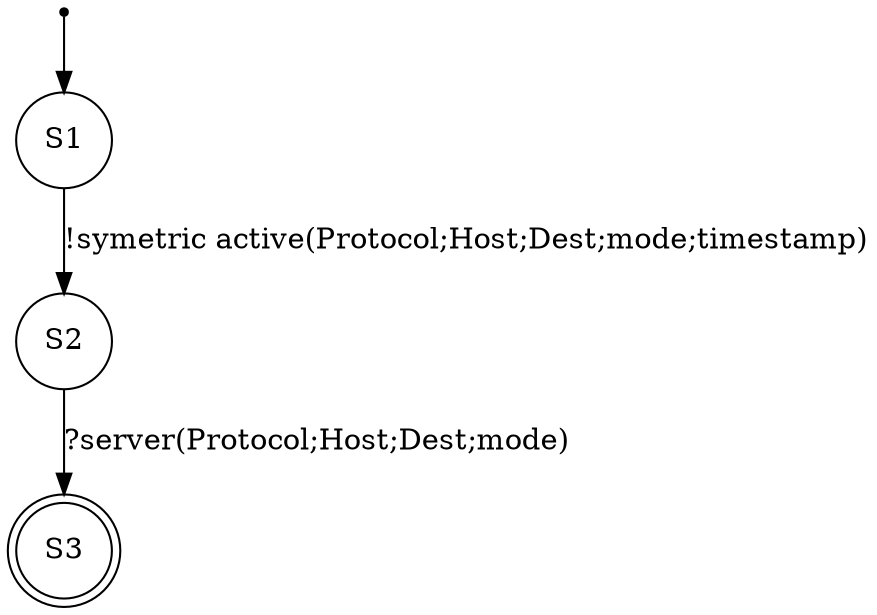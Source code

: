 digraph LTS {
S00[shape=point]
S1[label=S1,shape=circle];
S2[label=S2,shape=circle];
S3[label=S3,shape=doublecircle];
S00 -> S1
S1 -> S2[label ="!symetric active(Protocol;Host;Dest;mode;timestamp)"];
S2 -> S3[label ="?server(Protocol;Host;Dest;mode)"];
}
